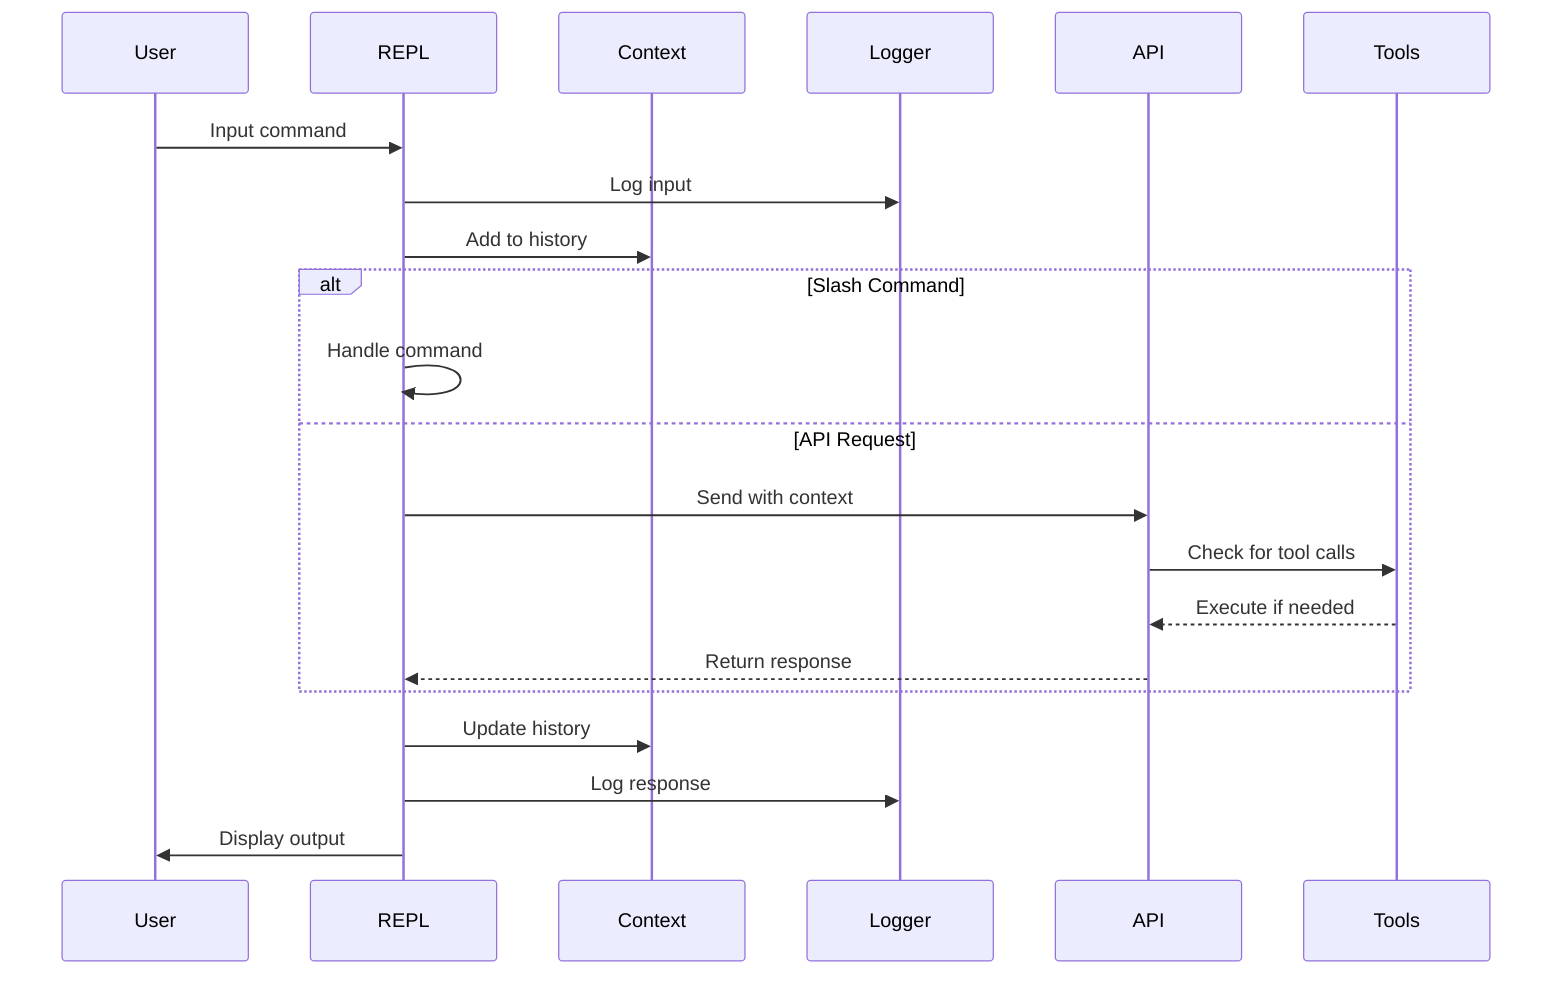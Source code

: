 sequenceDiagram
    participant User
    participant REPL
    participant Context
    participant Logger
    participant API
    participant Tools
    
    User->>REPL: Input command
    REPL->>Logger: Log input
    REPL->>Context: Add to history
    
    alt Slash Command
        REPL->>REPL: Handle command
    else API Request
        REPL->>API: Send with context
        API->>Tools: Check for tool calls
        Tools-->>API: Execute if needed
        API-->>REPL: Return response
    end
    
    REPL->>Context: Update history
    REPL->>Logger: Log response
    REPL->>User: Display output